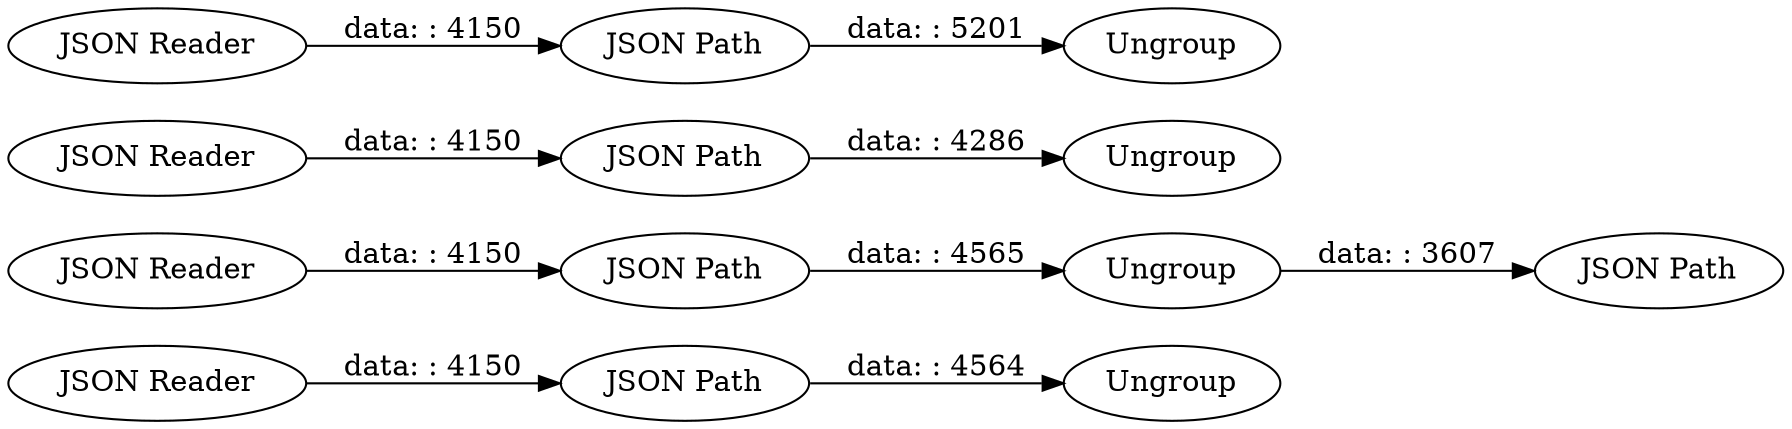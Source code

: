 digraph {
	"2513367160272877891_19" [label="JSON Path"]
	"2513367160272877891_18" [label=Ungroup]
	"2513367160272877891_5" [label="JSON Reader"]
	"2513367160272877891_17" [label="JSON Reader"]
	"2513367160272877891_4" [label="JSON Path"]
	"2513367160272877891_13" [label=Ungroup]
	"2513367160272877891_11" [label="JSON Path"]
	"2513367160272877891_14" [label="JSON Path"]
	"2513367160272877891_8" [label="JSON Path"]
	"2513367160272877891_9" [label="JSON Reader"]
	"2513367160272877891_6" [label=Ungroup]
	"2513367160272877891_15" [label="JSON Reader"]
	"2513367160272877891_12" [label=Ungroup]
	"2513367160272877891_5" -> "2513367160272877891_4" [label="data: : 4150"]
	"2513367160272877891_15" -> "2513367160272877891_14" [label="data: : 4150"]
	"2513367160272877891_8" -> "2513367160272877891_12" [label="data: : 5201"]
	"2513367160272877891_19" -> "2513367160272877891_18" [label="data: : 4564"]
	"2513367160272877891_4" -> "2513367160272877891_6" [label="data: : 4565"]
	"2513367160272877891_6" -> "2513367160272877891_11" [label="data: : 3607"]
	"2513367160272877891_14" -> "2513367160272877891_13" [label="data: : 4286"]
	"2513367160272877891_17" -> "2513367160272877891_19" [label="data: : 4150"]
	"2513367160272877891_9" -> "2513367160272877891_8" [label="data: : 4150"]
	rankdir=LR
}
